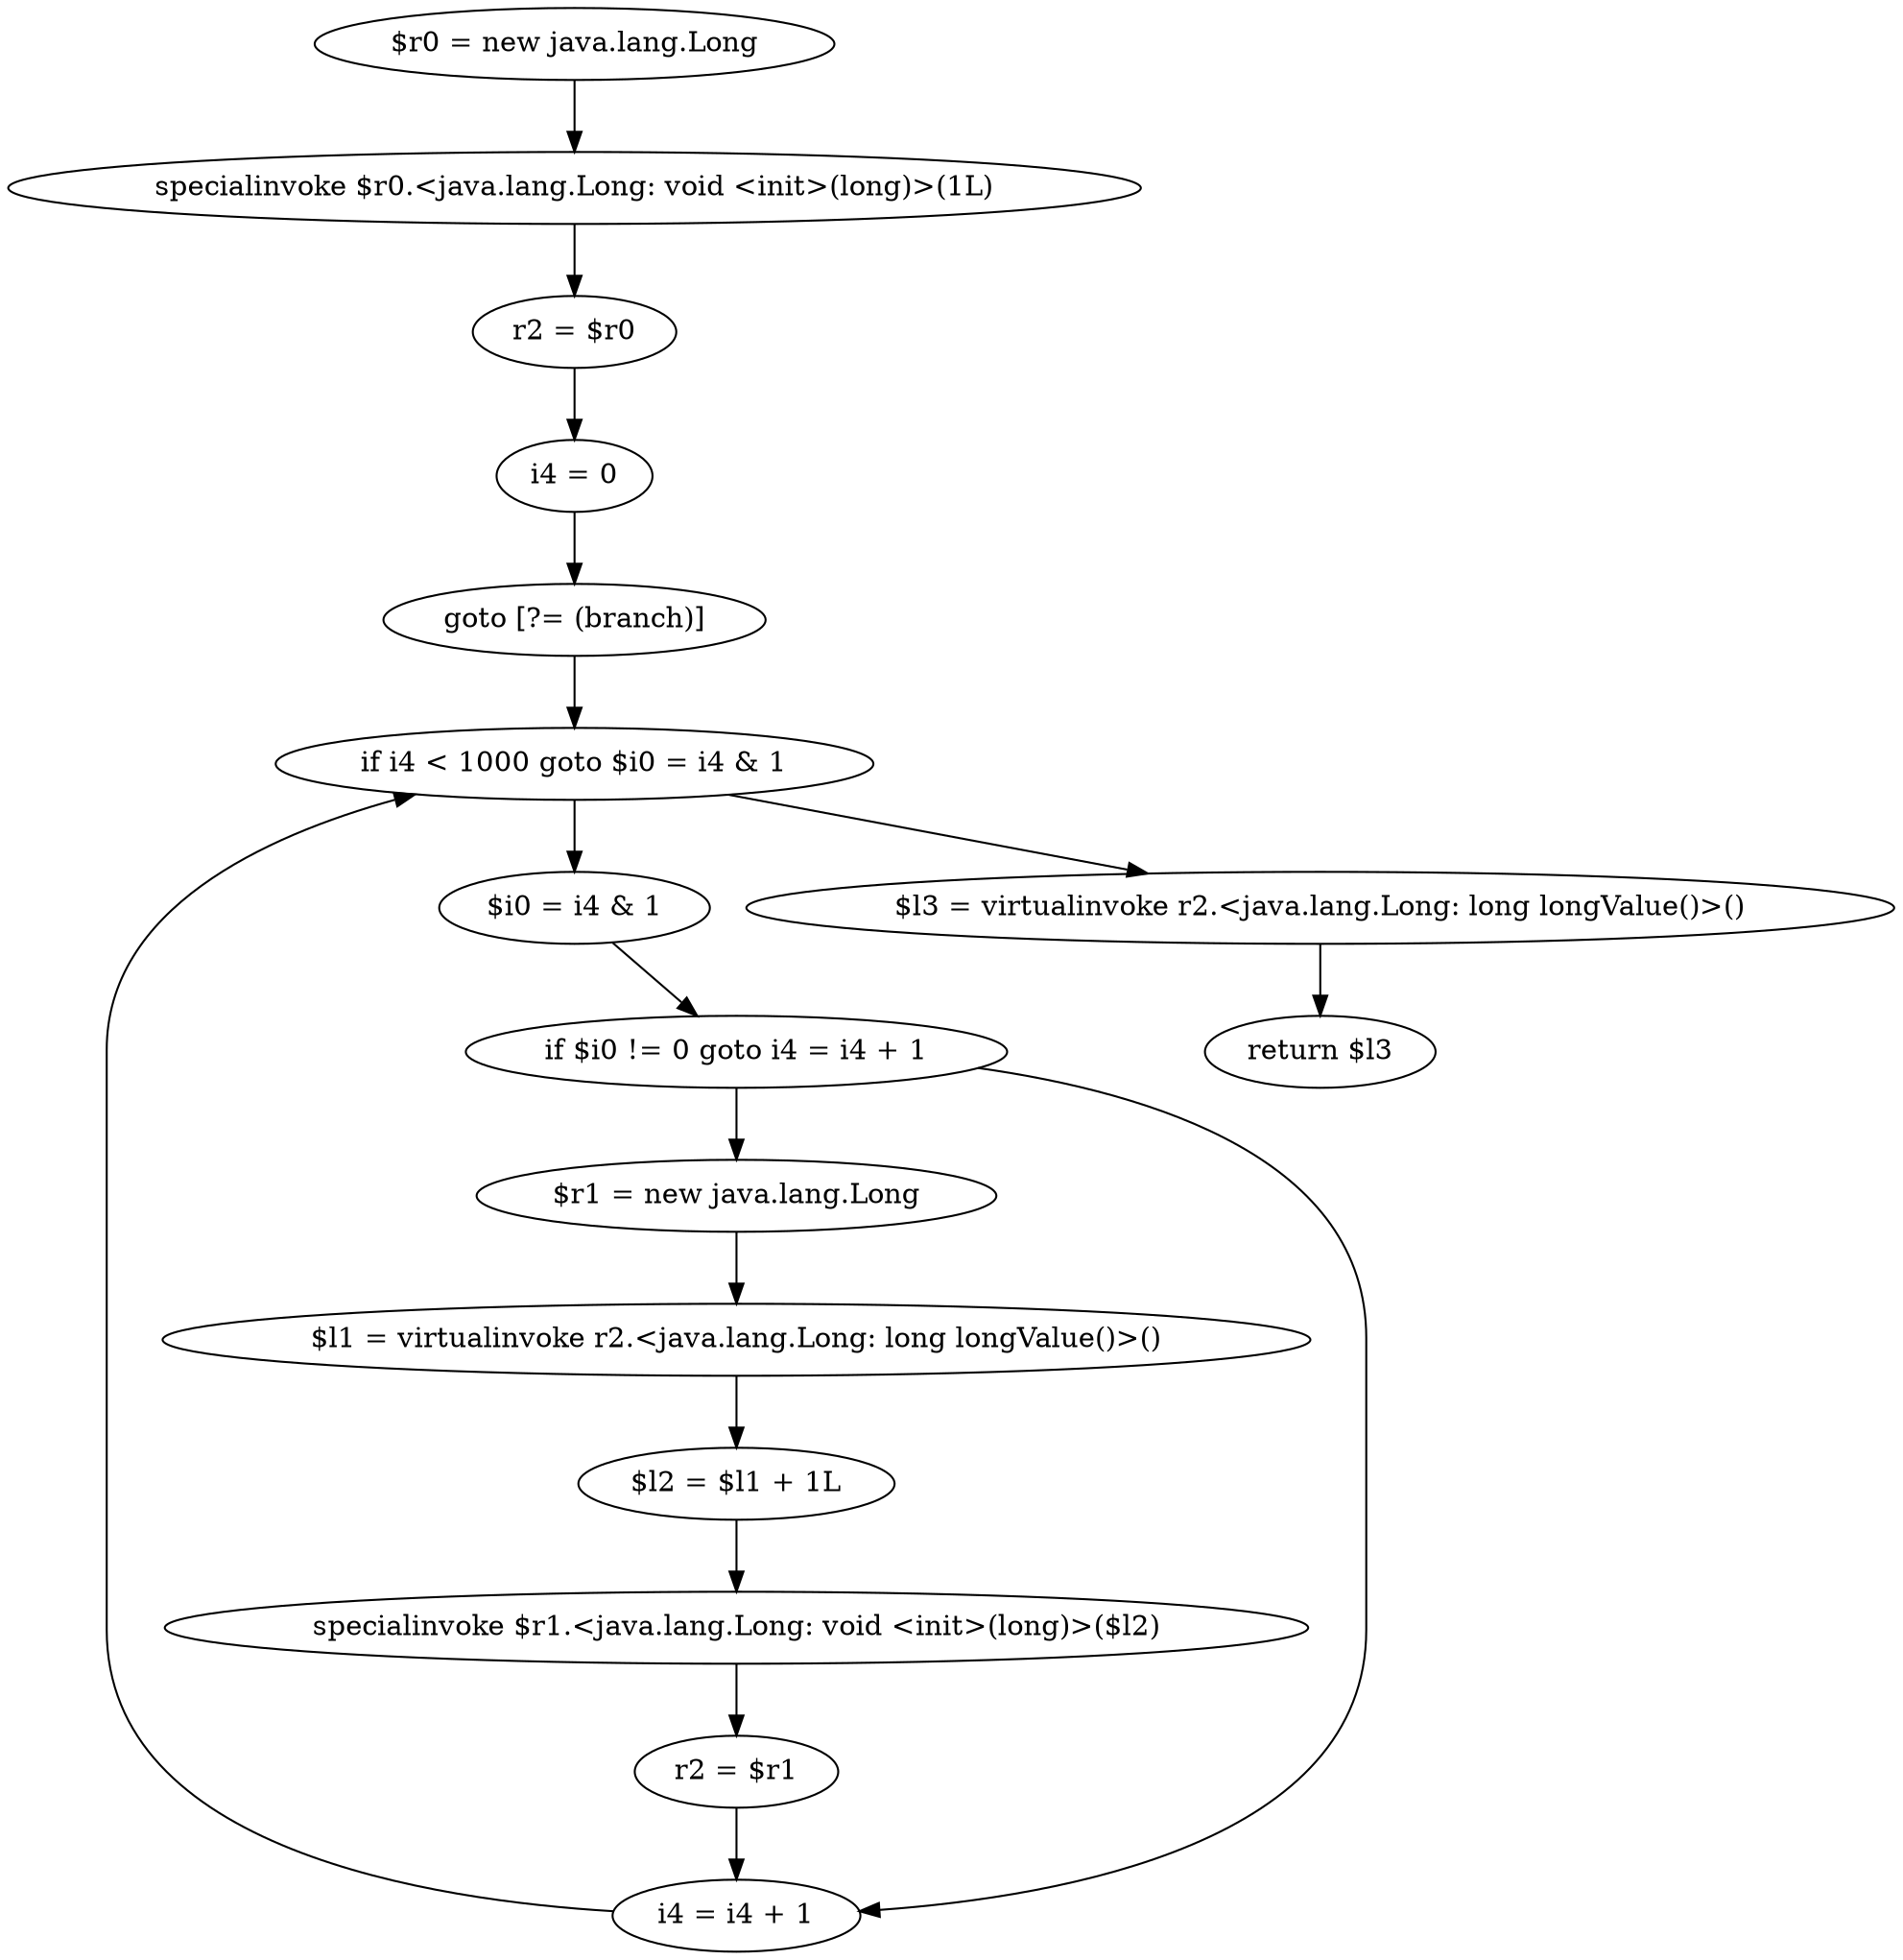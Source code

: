 digraph "unitGraph" {
    "$r0 = new java.lang.Long"
    "specialinvoke $r0.<java.lang.Long: void <init>(long)>(1L)"
    "r2 = $r0"
    "i4 = 0"
    "goto [?= (branch)]"
    "$i0 = i4 & 1"
    "if $i0 != 0 goto i4 = i4 + 1"
    "$r1 = new java.lang.Long"
    "$l1 = virtualinvoke r2.<java.lang.Long: long longValue()>()"
    "$l2 = $l1 + 1L"
    "specialinvoke $r1.<java.lang.Long: void <init>(long)>($l2)"
    "r2 = $r1"
    "i4 = i4 + 1"
    "if i4 < 1000 goto $i0 = i4 & 1"
    "$l3 = virtualinvoke r2.<java.lang.Long: long longValue()>()"
    "return $l3"
    "$r0 = new java.lang.Long"->"specialinvoke $r0.<java.lang.Long: void <init>(long)>(1L)";
    "specialinvoke $r0.<java.lang.Long: void <init>(long)>(1L)"->"r2 = $r0";
    "r2 = $r0"->"i4 = 0";
    "i4 = 0"->"goto [?= (branch)]";
    "goto [?= (branch)]"->"if i4 < 1000 goto $i0 = i4 & 1";
    "$i0 = i4 & 1"->"if $i0 != 0 goto i4 = i4 + 1";
    "if $i0 != 0 goto i4 = i4 + 1"->"$r1 = new java.lang.Long";
    "if $i0 != 0 goto i4 = i4 + 1"->"i4 = i4 + 1";
    "$r1 = new java.lang.Long"->"$l1 = virtualinvoke r2.<java.lang.Long: long longValue()>()";
    "$l1 = virtualinvoke r2.<java.lang.Long: long longValue()>()"->"$l2 = $l1 + 1L";
    "$l2 = $l1 + 1L"->"specialinvoke $r1.<java.lang.Long: void <init>(long)>($l2)";
    "specialinvoke $r1.<java.lang.Long: void <init>(long)>($l2)"->"r2 = $r1";
    "r2 = $r1"->"i4 = i4 + 1";
    "i4 = i4 + 1"->"if i4 < 1000 goto $i0 = i4 & 1";
    "if i4 < 1000 goto $i0 = i4 & 1"->"$l3 = virtualinvoke r2.<java.lang.Long: long longValue()>()";
    "if i4 < 1000 goto $i0 = i4 & 1"->"$i0 = i4 & 1";
    "$l3 = virtualinvoke r2.<java.lang.Long: long longValue()>()"->"return $l3";
}

